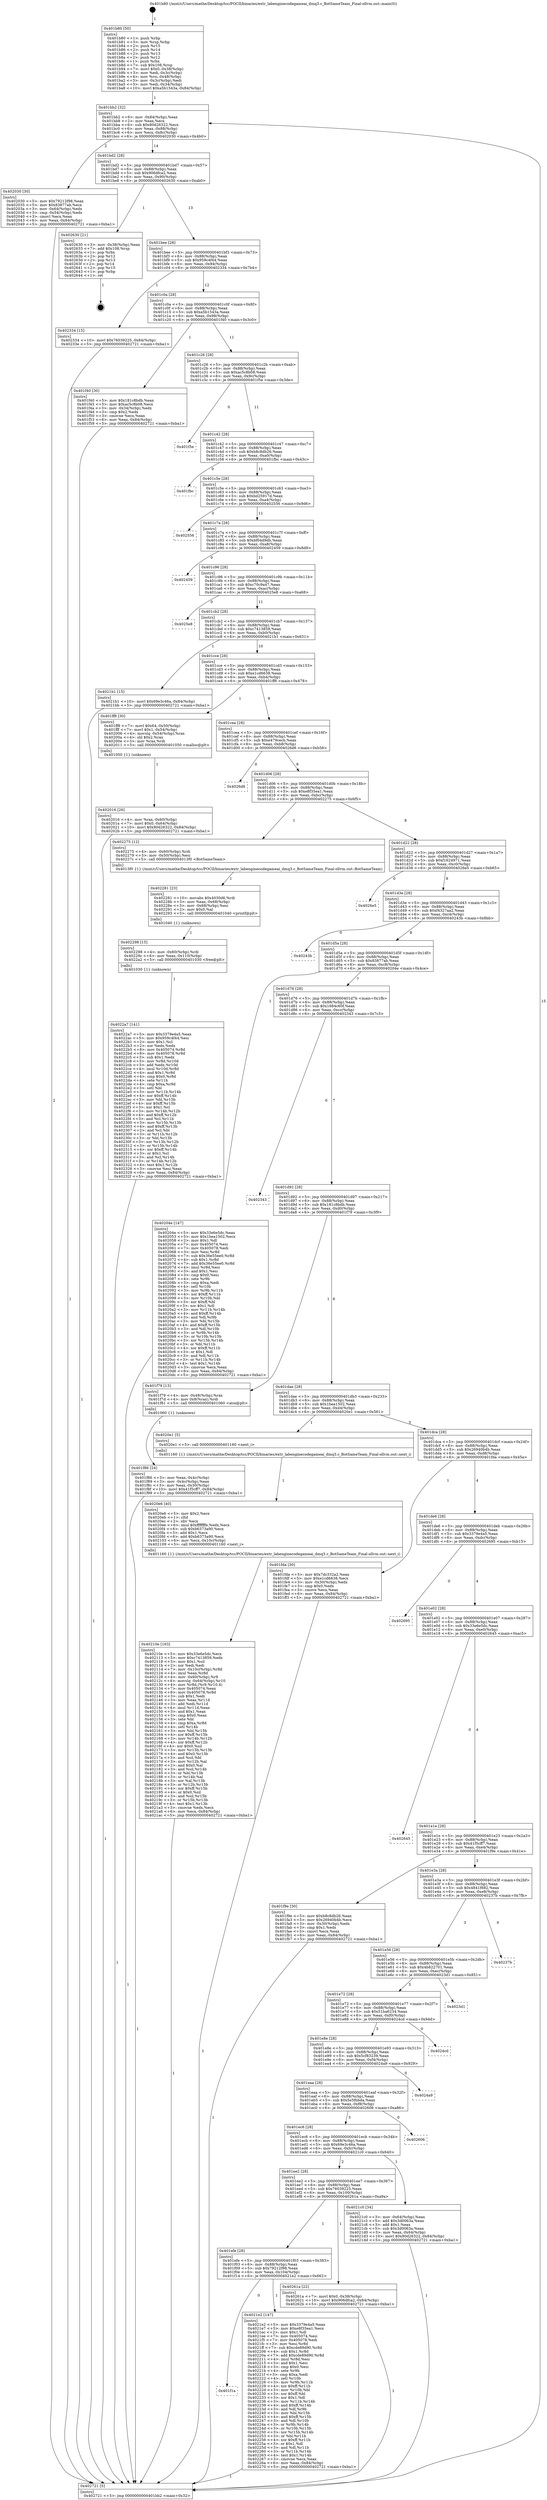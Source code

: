 digraph "0x401b80" {
  label = "0x401b80 (/mnt/c/Users/mathe/Desktop/tcc/POCII/binaries/extr_labenginecodegameai_dmq3.c_BotSameTeam_Final-ollvm.out::main(0))"
  labelloc = "t"
  node[shape=record]

  Entry [label="",width=0.3,height=0.3,shape=circle,fillcolor=black,style=filled]
  "0x401bb2" [label="{
     0x401bb2 [32]\l
     | [instrs]\l
     &nbsp;&nbsp;0x401bb2 \<+6\>: mov -0x84(%rbp),%eax\l
     &nbsp;&nbsp;0x401bb8 \<+2\>: mov %eax,%ecx\l
     &nbsp;&nbsp;0x401bba \<+6\>: sub $0x80d26322,%ecx\l
     &nbsp;&nbsp;0x401bc0 \<+6\>: mov %eax,-0x88(%rbp)\l
     &nbsp;&nbsp;0x401bc6 \<+6\>: mov %ecx,-0x8c(%rbp)\l
     &nbsp;&nbsp;0x401bcc \<+6\>: je 0000000000402030 \<main+0x4b0\>\l
  }"]
  "0x402030" [label="{
     0x402030 [30]\l
     | [instrs]\l
     &nbsp;&nbsp;0x402030 \<+5\>: mov $0x79212f98,%eax\l
     &nbsp;&nbsp;0x402035 \<+5\>: mov $0x83877ab,%ecx\l
     &nbsp;&nbsp;0x40203a \<+3\>: mov -0x64(%rbp),%edx\l
     &nbsp;&nbsp;0x40203d \<+3\>: cmp -0x54(%rbp),%edx\l
     &nbsp;&nbsp;0x402040 \<+3\>: cmovl %ecx,%eax\l
     &nbsp;&nbsp;0x402043 \<+6\>: mov %eax,-0x84(%rbp)\l
     &nbsp;&nbsp;0x402049 \<+5\>: jmp 0000000000402721 \<main+0xba1\>\l
  }"]
  "0x401bd2" [label="{
     0x401bd2 [28]\l
     | [instrs]\l
     &nbsp;&nbsp;0x401bd2 \<+5\>: jmp 0000000000401bd7 \<main+0x57\>\l
     &nbsp;&nbsp;0x401bd7 \<+6\>: mov -0x88(%rbp),%eax\l
     &nbsp;&nbsp;0x401bdd \<+5\>: sub $0x906dfca2,%eax\l
     &nbsp;&nbsp;0x401be2 \<+6\>: mov %eax,-0x90(%rbp)\l
     &nbsp;&nbsp;0x401be8 \<+6\>: je 0000000000402630 \<main+0xab0\>\l
  }"]
  Exit [label="",width=0.3,height=0.3,shape=circle,fillcolor=black,style=filled,peripheries=2]
  "0x402630" [label="{
     0x402630 [21]\l
     | [instrs]\l
     &nbsp;&nbsp;0x402630 \<+3\>: mov -0x38(%rbp),%eax\l
     &nbsp;&nbsp;0x402633 \<+7\>: add $0x108,%rsp\l
     &nbsp;&nbsp;0x40263a \<+1\>: pop %rbx\l
     &nbsp;&nbsp;0x40263b \<+2\>: pop %r12\l
     &nbsp;&nbsp;0x40263d \<+2\>: pop %r13\l
     &nbsp;&nbsp;0x40263f \<+2\>: pop %r14\l
     &nbsp;&nbsp;0x402641 \<+2\>: pop %r15\l
     &nbsp;&nbsp;0x402643 \<+1\>: pop %rbp\l
     &nbsp;&nbsp;0x402644 \<+1\>: ret\l
  }"]
  "0x401bee" [label="{
     0x401bee [28]\l
     | [instrs]\l
     &nbsp;&nbsp;0x401bee \<+5\>: jmp 0000000000401bf3 \<main+0x73\>\l
     &nbsp;&nbsp;0x401bf3 \<+6\>: mov -0x88(%rbp),%eax\l
     &nbsp;&nbsp;0x401bf9 \<+5\>: sub $0x959c4f44,%eax\l
     &nbsp;&nbsp;0x401bfe \<+6\>: mov %eax,-0x94(%rbp)\l
     &nbsp;&nbsp;0x401c04 \<+6\>: je 0000000000402334 \<main+0x7b4\>\l
  }"]
  "0x4022a7" [label="{
     0x4022a7 [141]\l
     | [instrs]\l
     &nbsp;&nbsp;0x4022a7 \<+5\>: mov $0x3379e4a5,%eax\l
     &nbsp;&nbsp;0x4022ac \<+5\>: mov $0x959c4f44,%esi\l
     &nbsp;&nbsp;0x4022b1 \<+2\>: mov $0x1,%cl\l
     &nbsp;&nbsp;0x4022b3 \<+2\>: xor %edx,%edx\l
     &nbsp;&nbsp;0x4022b5 \<+8\>: mov 0x405074,%r8d\l
     &nbsp;&nbsp;0x4022bd \<+8\>: mov 0x405078,%r9d\l
     &nbsp;&nbsp;0x4022c5 \<+3\>: sub $0x1,%edx\l
     &nbsp;&nbsp;0x4022c8 \<+3\>: mov %r8d,%r10d\l
     &nbsp;&nbsp;0x4022cb \<+3\>: add %edx,%r10d\l
     &nbsp;&nbsp;0x4022ce \<+4\>: imul %r10d,%r8d\l
     &nbsp;&nbsp;0x4022d2 \<+4\>: and $0x1,%r8d\l
     &nbsp;&nbsp;0x4022d6 \<+4\>: cmp $0x0,%r8d\l
     &nbsp;&nbsp;0x4022da \<+4\>: sete %r11b\l
     &nbsp;&nbsp;0x4022de \<+4\>: cmp $0xa,%r9d\l
     &nbsp;&nbsp;0x4022e2 \<+3\>: setl %bl\l
     &nbsp;&nbsp;0x4022e5 \<+3\>: mov %r11b,%r14b\l
     &nbsp;&nbsp;0x4022e8 \<+4\>: xor $0xff,%r14b\l
     &nbsp;&nbsp;0x4022ec \<+3\>: mov %bl,%r15b\l
     &nbsp;&nbsp;0x4022ef \<+4\>: xor $0xff,%r15b\l
     &nbsp;&nbsp;0x4022f3 \<+3\>: xor $0x1,%cl\l
     &nbsp;&nbsp;0x4022f6 \<+3\>: mov %r14b,%r12b\l
     &nbsp;&nbsp;0x4022f9 \<+4\>: and $0xff,%r12b\l
     &nbsp;&nbsp;0x4022fd \<+3\>: and %cl,%r11b\l
     &nbsp;&nbsp;0x402300 \<+3\>: mov %r15b,%r13b\l
     &nbsp;&nbsp;0x402303 \<+4\>: and $0xff,%r13b\l
     &nbsp;&nbsp;0x402307 \<+2\>: and %cl,%bl\l
     &nbsp;&nbsp;0x402309 \<+3\>: or %r11b,%r12b\l
     &nbsp;&nbsp;0x40230c \<+3\>: or %bl,%r13b\l
     &nbsp;&nbsp;0x40230f \<+3\>: xor %r13b,%r12b\l
     &nbsp;&nbsp;0x402312 \<+3\>: or %r15b,%r14b\l
     &nbsp;&nbsp;0x402315 \<+4\>: xor $0xff,%r14b\l
     &nbsp;&nbsp;0x402319 \<+3\>: or $0x1,%cl\l
     &nbsp;&nbsp;0x40231c \<+3\>: and %cl,%r14b\l
     &nbsp;&nbsp;0x40231f \<+3\>: or %r14b,%r12b\l
     &nbsp;&nbsp;0x402322 \<+4\>: test $0x1,%r12b\l
     &nbsp;&nbsp;0x402326 \<+3\>: cmovne %esi,%eax\l
     &nbsp;&nbsp;0x402329 \<+6\>: mov %eax,-0x84(%rbp)\l
     &nbsp;&nbsp;0x40232f \<+5\>: jmp 0000000000402721 \<main+0xba1\>\l
  }"]
  "0x402334" [label="{
     0x402334 [15]\l
     | [instrs]\l
     &nbsp;&nbsp;0x402334 \<+10\>: movl $0x76039225,-0x84(%rbp)\l
     &nbsp;&nbsp;0x40233e \<+5\>: jmp 0000000000402721 \<main+0xba1\>\l
  }"]
  "0x401c0a" [label="{
     0x401c0a [28]\l
     | [instrs]\l
     &nbsp;&nbsp;0x401c0a \<+5\>: jmp 0000000000401c0f \<main+0x8f\>\l
     &nbsp;&nbsp;0x401c0f \<+6\>: mov -0x88(%rbp),%eax\l
     &nbsp;&nbsp;0x401c15 \<+5\>: sub $0xa5b1543a,%eax\l
     &nbsp;&nbsp;0x401c1a \<+6\>: mov %eax,-0x98(%rbp)\l
     &nbsp;&nbsp;0x401c20 \<+6\>: je 0000000000401f40 \<main+0x3c0\>\l
  }"]
  "0x402298" [label="{
     0x402298 [15]\l
     | [instrs]\l
     &nbsp;&nbsp;0x402298 \<+4\>: mov -0x60(%rbp),%rdi\l
     &nbsp;&nbsp;0x40229c \<+6\>: mov %eax,-0x110(%rbp)\l
     &nbsp;&nbsp;0x4022a2 \<+5\>: call 0000000000401030 \<free@plt\>\l
     | [calls]\l
     &nbsp;&nbsp;0x401030 \{1\} (unknown)\l
  }"]
  "0x401f40" [label="{
     0x401f40 [30]\l
     | [instrs]\l
     &nbsp;&nbsp;0x401f40 \<+5\>: mov $0x181c8bdb,%eax\l
     &nbsp;&nbsp;0x401f45 \<+5\>: mov $0xac5c8b08,%ecx\l
     &nbsp;&nbsp;0x401f4a \<+3\>: mov -0x34(%rbp),%edx\l
     &nbsp;&nbsp;0x401f4d \<+3\>: cmp $0x2,%edx\l
     &nbsp;&nbsp;0x401f50 \<+3\>: cmovne %ecx,%eax\l
     &nbsp;&nbsp;0x401f53 \<+6\>: mov %eax,-0x84(%rbp)\l
     &nbsp;&nbsp;0x401f59 \<+5\>: jmp 0000000000402721 \<main+0xba1\>\l
  }"]
  "0x401c26" [label="{
     0x401c26 [28]\l
     | [instrs]\l
     &nbsp;&nbsp;0x401c26 \<+5\>: jmp 0000000000401c2b \<main+0xab\>\l
     &nbsp;&nbsp;0x401c2b \<+6\>: mov -0x88(%rbp),%eax\l
     &nbsp;&nbsp;0x401c31 \<+5\>: sub $0xac5c8b08,%eax\l
     &nbsp;&nbsp;0x401c36 \<+6\>: mov %eax,-0x9c(%rbp)\l
     &nbsp;&nbsp;0x401c3c \<+6\>: je 0000000000401f5e \<main+0x3de\>\l
  }"]
  "0x402721" [label="{
     0x402721 [5]\l
     | [instrs]\l
     &nbsp;&nbsp;0x402721 \<+5\>: jmp 0000000000401bb2 \<main+0x32\>\l
  }"]
  "0x401b80" [label="{
     0x401b80 [50]\l
     | [instrs]\l
     &nbsp;&nbsp;0x401b80 \<+1\>: push %rbp\l
     &nbsp;&nbsp;0x401b81 \<+3\>: mov %rsp,%rbp\l
     &nbsp;&nbsp;0x401b84 \<+2\>: push %r15\l
     &nbsp;&nbsp;0x401b86 \<+2\>: push %r14\l
     &nbsp;&nbsp;0x401b88 \<+2\>: push %r13\l
     &nbsp;&nbsp;0x401b8a \<+2\>: push %r12\l
     &nbsp;&nbsp;0x401b8c \<+1\>: push %rbx\l
     &nbsp;&nbsp;0x401b8d \<+7\>: sub $0x108,%rsp\l
     &nbsp;&nbsp;0x401b94 \<+7\>: movl $0x0,-0x38(%rbp)\l
     &nbsp;&nbsp;0x401b9b \<+3\>: mov %edi,-0x3c(%rbp)\l
     &nbsp;&nbsp;0x401b9e \<+4\>: mov %rsi,-0x48(%rbp)\l
     &nbsp;&nbsp;0x401ba2 \<+3\>: mov -0x3c(%rbp),%edi\l
     &nbsp;&nbsp;0x401ba5 \<+3\>: mov %edi,-0x34(%rbp)\l
     &nbsp;&nbsp;0x401ba8 \<+10\>: movl $0xa5b1543a,-0x84(%rbp)\l
  }"]
  "0x402281" [label="{
     0x402281 [23]\l
     | [instrs]\l
     &nbsp;&nbsp;0x402281 \<+10\>: movabs $0x4030d6,%rdi\l
     &nbsp;&nbsp;0x40228b \<+3\>: mov %eax,-0x68(%rbp)\l
     &nbsp;&nbsp;0x40228e \<+3\>: mov -0x68(%rbp),%esi\l
     &nbsp;&nbsp;0x402291 \<+2\>: mov $0x0,%al\l
     &nbsp;&nbsp;0x402293 \<+5\>: call 0000000000401040 \<printf@plt\>\l
     | [calls]\l
     &nbsp;&nbsp;0x401040 \{1\} (unknown)\l
  }"]
  "0x401f5e" [label="{
     0x401f5e\l
  }", style=dashed]
  "0x401c42" [label="{
     0x401c42 [28]\l
     | [instrs]\l
     &nbsp;&nbsp;0x401c42 \<+5\>: jmp 0000000000401c47 \<main+0xc7\>\l
     &nbsp;&nbsp;0x401c47 \<+6\>: mov -0x88(%rbp),%eax\l
     &nbsp;&nbsp;0x401c4d \<+5\>: sub $0xb8c8db26,%eax\l
     &nbsp;&nbsp;0x401c52 \<+6\>: mov %eax,-0xa0(%rbp)\l
     &nbsp;&nbsp;0x401c58 \<+6\>: je 0000000000401fbc \<main+0x43c\>\l
  }"]
  "0x401f1a" [label="{
     0x401f1a\l
  }", style=dashed]
  "0x401fbc" [label="{
     0x401fbc\l
  }", style=dashed]
  "0x401c5e" [label="{
     0x401c5e [28]\l
     | [instrs]\l
     &nbsp;&nbsp;0x401c5e \<+5\>: jmp 0000000000401c63 \<main+0xe3\>\l
     &nbsp;&nbsp;0x401c63 \<+6\>: mov -0x88(%rbp),%eax\l
     &nbsp;&nbsp;0x401c69 \<+5\>: sub $0xbd25917d,%eax\l
     &nbsp;&nbsp;0x401c6e \<+6\>: mov %eax,-0xa4(%rbp)\l
     &nbsp;&nbsp;0x401c74 \<+6\>: je 0000000000402556 \<main+0x9d6\>\l
  }"]
  "0x4021e2" [label="{
     0x4021e2 [147]\l
     | [instrs]\l
     &nbsp;&nbsp;0x4021e2 \<+5\>: mov $0x3379e4a5,%eax\l
     &nbsp;&nbsp;0x4021e7 \<+5\>: mov $0xe8f35ea1,%ecx\l
     &nbsp;&nbsp;0x4021ec \<+2\>: mov $0x1,%dl\l
     &nbsp;&nbsp;0x4021ee \<+7\>: mov 0x405074,%esi\l
     &nbsp;&nbsp;0x4021f5 \<+7\>: mov 0x405078,%edi\l
     &nbsp;&nbsp;0x4021fc \<+3\>: mov %esi,%r8d\l
     &nbsp;&nbsp;0x4021ff \<+7\>: sub $0xcde89d90,%r8d\l
     &nbsp;&nbsp;0x402206 \<+4\>: sub $0x1,%r8d\l
     &nbsp;&nbsp;0x40220a \<+7\>: add $0xcde89d90,%r8d\l
     &nbsp;&nbsp;0x402211 \<+4\>: imul %r8d,%esi\l
     &nbsp;&nbsp;0x402215 \<+3\>: and $0x1,%esi\l
     &nbsp;&nbsp;0x402218 \<+3\>: cmp $0x0,%esi\l
     &nbsp;&nbsp;0x40221b \<+4\>: sete %r9b\l
     &nbsp;&nbsp;0x40221f \<+3\>: cmp $0xa,%edi\l
     &nbsp;&nbsp;0x402222 \<+4\>: setl %r10b\l
     &nbsp;&nbsp;0x402226 \<+3\>: mov %r9b,%r11b\l
     &nbsp;&nbsp;0x402229 \<+4\>: xor $0xff,%r11b\l
     &nbsp;&nbsp;0x40222d \<+3\>: mov %r10b,%bl\l
     &nbsp;&nbsp;0x402230 \<+3\>: xor $0xff,%bl\l
     &nbsp;&nbsp;0x402233 \<+3\>: xor $0x1,%dl\l
     &nbsp;&nbsp;0x402236 \<+3\>: mov %r11b,%r14b\l
     &nbsp;&nbsp;0x402239 \<+4\>: and $0xff,%r14b\l
     &nbsp;&nbsp;0x40223d \<+3\>: and %dl,%r9b\l
     &nbsp;&nbsp;0x402240 \<+3\>: mov %bl,%r15b\l
     &nbsp;&nbsp;0x402243 \<+4\>: and $0xff,%r15b\l
     &nbsp;&nbsp;0x402247 \<+3\>: and %dl,%r10b\l
     &nbsp;&nbsp;0x40224a \<+3\>: or %r9b,%r14b\l
     &nbsp;&nbsp;0x40224d \<+3\>: or %r10b,%r15b\l
     &nbsp;&nbsp;0x402250 \<+3\>: xor %r15b,%r14b\l
     &nbsp;&nbsp;0x402253 \<+3\>: or %bl,%r11b\l
     &nbsp;&nbsp;0x402256 \<+4\>: xor $0xff,%r11b\l
     &nbsp;&nbsp;0x40225a \<+3\>: or $0x1,%dl\l
     &nbsp;&nbsp;0x40225d \<+3\>: and %dl,%r11b\l
     &nbsp;&nbsp;0x402260 \<+3\>: or %r11b,%r14b\l
     &nbsp;&nbsp;0x402263 \<+4\>: test $0x1,%r14b\l
     &nbsp;&nbsp;0x402267 \<+3\>: cmovne %ecx,%eax\l
     &nbsp;&nbsp;0x40226a \<+6\>: mov %eax,-0x84(%rbp)\l
     &nbsp;&nbsp;0x402270 \<+5\>: jmp 0000000000402721 \<main+0xba1\>\l
  }"]
  "0x402556" [label="{
     0x402556\l
  }", style=dashed]
  "0x401c7a" [label="{
     0x401c7a [28]\l
     | [instrs]\l
     &nbsp;&nbsp;0x401c7a \<+5\>: jmp 0000000000401c7f \<main+0xff\>\l
     &nbsp;&nbsp;0x401c7f \<+6\>: mov -0x88(%rbp),%eax\l
     &nbsp;&nbsp;0x401c85 \<+5\>: sub $0xbf04d9db,%eax\l
     &nbsp;&nbsp;0x401c8a \<+6\>: mov %eax,-0xa8(%rbp)\l
     &nbsp;&nbsp;0x401c90 \<+6\>: je 0000000000402459 \<main+0x8d9\>\l
  }"]
  "0x401efe" [label="{
     0x401efe [28]\l
     | [instrs]\l
     &nbsp;&nbsp;0x401efe \<+5\>: jmp 0000000000401f03 \<main+0x383\>\l
     &nbsp;&nbsp;0x401f03 \<+6\>: mov -0x88(%rbp),%eax\l
     &nbsp;&nbsp;0x401f09 \<+5\>: sub $0x79212f98,%eax\l
     &nbsp;&nbsp;0x401f0e \<+6\>: mov %eax,-0x104(%rbp)\l
     &nbsp;&nbsp;0x401f14 \<+6\>: je 00000000004021e2 \<main+0x662\>\l
  }"]
  "0x402459" [label="{
     0x402459\l
  }", style=dashed]
  "0x401c96" [label="{
     0x401c96 [28]\l
     | [instrs]\l
     &nbsp;&nbsp;0x401c96 \<+5\>: jmp 0000000000401c9b \<main+0x11b\>\l
     &nbsp;&nbsp;0x401c9b \<+6\>: mov -0x88(%rbp),%eax\l
     &nbsp;&nbsp;0x401ca1 \<+5\>: sub $0xc70c9a47,%eax\l
     &nbsp;&nbsp;0x401ca6 \<+6\>: mov %eax,-0xac(%rbp)\l
     &nbsp;&nbsp;0x401cac \<+6\>: je 00000000004025e8 \<main+0xa68\>\l
  }"]
  "0x40261a" [label="{
     0x40261a [22]\l
     | [instrs]\l
     &nbsp;&nbsp;0x40261a \<+7\>: movl $0x0,-0x38(%rbp)\l
     &nbsp;&nbsp;0x402621 \<+10\>: movl $0x906dfca2,-0x84(%rbp)\l
     &nbsp;&nbsp;0x40262b \<+5\>: jmp 0000000000402721 \<main+0xba1\>\l
  }"]
  "0x4025e8" [label="{
     0x4025e8\l
  }", style=dashed]
  "0x401cb2" [label="{
     0x401cb2 [28]\l
     | [instrs]\l
     &nbsp;&nbsp;0x401cb2 \<+5\>: jmp 0000000000401cb7 \<main+0x137\>\l
     &nbsp;&nbsp;0x401cb7 \<+6\>: mov -0x88(%rbp),%eax\l
     &nbsp;&nbsp;0x401cbd \<+5\>: sub $0xc7413859,%eax\l
     &nbsp;&nbsp;0x401cc2 \<+6\>: mov %eax,-0xb0(%rbp)\l
     &nbsp;&nbsp;0x401cc8 \<+6\>: je 00000000004021b1 \<main+0x631\>\l
  }"]
  "0x401ee2" [label="{
     0x401ee2 [28]\l
     | [instrs]\l
     &nbsp;&nbsp;0x401ee2 \<+5\>: jmp 0000000000401ee7 \<main+0x367\>\l
     &nbsp;&nbsp;0x401ee7 \<+6\>: mov -0x88(%rbp),%eax\l
     &nbsp;&nbsp;0x401eed \<+5\>: sub $0x76039225,%eax\l
     &nbsp;&nbsp;0x401ef2 \<+6\>: mov %eax,-0x100(%rbp)\l
     &nbsp;&nbsp;0x401ef8 \<+6\>: je 000000000040261a \<main+0xa9a\>\l
  }"]
  "0x4021b1" [label="{
     0x4021b1 [15]\l
     | [instrs]\l
     &nbsp;&nbsp;0x4021b1 \<+10\>: movl $0x69e3c46a,-0x84(%rbp)\l
     &nbsp;&nbsp;0x4021bb \<+5\>: jmp 0000000000402721 \<main+0xba1\>\l
  }"]
  "0x401cce" [label="{
     0x401cce [28]\l
     | [instrs]\l
     &nbsp;&nbsp;0x401cce \<+5\>: jmp 0000000000401cd3 \<main+0x153\>\l
     &nbsp;&nbsp;0x401cd3 \<+6\>: mov -0x88(%rbp),%eax\l
     &nbsp;&nbsp;0x401cd9 \<+5\>: sub $0xe1cd6638,%eax\l
     &nbsp;&nbsp;0x401cde \<+6\>: mov %eax,-0xb4(%rbp)\l
     &nbsp;&nbsp;0x401ce4 \<+6\>: je 0000000000401ff8 \<main+0x478\>\l
  }"]
  "0x4021c0" [label="{
     0x4021c0 [34]\l
     | [instrs]\l
     &nbsp;&nbsp;0x4021c0 \<+3\>: mov -0x64(%rbp),%eax\l
     &nbsp;&nbsp;0x4021c3 \<+5\>: add $0x3d0063a,%eax\l
     &nbsp;&nbsp;0x4021c8 \<+3\>: add $0x1,%eax\l
     &nbsp;&nbsp;0x4021cb \<+5\>: sub $0x3d0063a,%eax\l
     &nbsp;&nbsp;0x4021d0 \<+3\>: mov %eax,-0x64(%rbp)\l
     &nbsp;&nbsp;0x4021d3 \<+10\>: movl $0x80d26322,-0x84(%rbp)\l
     &nbsp;&nbsp;0x4021dd \<+5\>: jmp 0000000000402721 \<main+0xba1\>\l
  }"]
  "0x401ff8" [label="{
     0x401ff8 [30]\l
     | [instrs]\l
     &nbsp;&nbsp;0x401ff8 \<+7\>: movl $0x64,-0x50(%rbp)\l
     &nbsp;&nbsp;0x401fff \<+7\>: movl $0x1,-0x54(%rbp)\l
     &nbsp;&nbsp;0x402006 \<+4\>: movslq -0x54(%rbp),%rax\l
     &nbsp;&nbsp;0x40200a \<+4\>: shl $0x2,%rax\l
     &nbsp;&nbsp;0x40200e \<+3\>: mov %rax,%rdi\l
     &nbsp;&nbsp;0x402011 \<+5\>: call 0000000000401050 \<malloc@plt\>\l
     | [calls]\l
     &nbsp;&nbsp;0x401050 \{1\} (unknown)\l
  }"]
  "0x401cea" [label="{
     0x401cea [28]\l
     | [instrs]\l
     &nbsp;&nbsp;0x401cea \<+5\>: jmp 0000000000401cef \<main+0x16f\>\l
     &nbsp;&nbsp;0x401cef \<+6\>: mov -0x88(%rbp),%eax\l
     &nbsp;&nbsp;0x401cf5 \<+5\>: sub $0xe479cecb,%eax\l
     &nbsp;&nbsp;0x401cfa \<+6\>: mov %eax,-0xb8(%rbp)\l
     &nbsp;&nbsp;0x401d00 \<+6\>: je 00000000004026d6 \<main+0xb56\>\l
  }"]
  "0x401ec6" [label="{
     0x401ec6 [28]\l
     | [instrs]\l
     &nbsp;&nbsp;0x401ec6 \<+5\>: jmp 0000000000401ecb \<main+0x34b\>\l
     &nbsp;&nbsp;0x401ecb \<+6\>: mov -0x88(%rbp),%eax\l
     &nbsp;&nbsp;0x401ed1 \<+5\>: sub $0x69e3c46a,%eax\l
     &nbsp;&nbsp;0x401ed6 \<+6\>: mov %eax,-0xfc(%rbp)\l
     &nbsp;&nbsp;0x401edc \<+6\>: je 00000000004021c0 \<main+0x640\>\l
  }"]
  "0x4026d6" [label="{
     0x4026d6\l
  }", style=dashed]
  "0x401d06" [label="{
     0x401d06 [28]\l
     | [instrs]\l
     &nbsp;&nbsp;0x401d06 \<+5\>: jmp 0000000000401d0b \<main+0x18b\>\l
     &nbsp;&nbsp;0x401d0b \<+6\>: mov -0x88(%rbp),%eax\l
     &nbsp;&nbsp;0x401d11 \<+5\>: sub $0xe8f35ea1,%eax\l
     &nbsp;&nbsp;0x401d16 \<+6\>: mov %eax,-0xbc(%rbp)\l
     &nbsp;&nbsp;0x401d1c \<+6\>: je 0000000000402275 \<main+0x6f5\>\l
  }"]
  "0x402606" [label="{
     0x402606\l
  }", style=dashed]
  "0x402275" [label="{
     0x402275 [12]\l
     | [instrs]\l
     &nbsp;&nbsp;0x402275 \<+4\>: mov -0x60(%rbp),%rdi\l
     &nbsp;&nbsp;0x402279 \<+3\>: mov -0x50(%rbp),%esi\l
     &nbsp;&nbsp;0x40227c \<+5\>: call 00000000004013f0 \<BotSameTeam\>\l
     | [calls]\l
     &nbsp;&nbsp;0x4013f0 \{1\} (/mnt/c/Users/mathe/Desktop/tcc/POCII/binaries/extr_labenginecodegameai_dmq3.c_BotSameTeam_Final-ollvm.out::BotSameTeam)\l
  }"]
  "0x401d22" [label="{
     0x401d22 [28]\l
     | [instrs]\l
     &nbsp;&nbsp;0x401d22 \<+5\>: jmp 0000000000401d27 \<main+0x1a7\>\l
     &nbsp;&nbsp;0x401d27 \<+6\>: mov -0x88(%rbp),%eax\l
     &nbsp;&nbsp;0x401d2d \<+5\>: sub $0xf1624971,%eax\l
     &nbsp;&nbsp;0x401d32 \<+6\>: mov %eax,-0xc0(%rbp)\l
     &nbsp;&nbsp;0x401d38 \<+6\>: je 00000000004026e5 \<main+0xb65\>\l
  }"]
  "0x401eaa" [label="{
     0x401eaa [28]\l
     | [instrs]\l
     &nbsp;&nbsp;0x401eaa \<+5\>: jmp 0000000000401eaf \<main+0x32f\>\l
     &nbsp;&nbsp;0x401eaf \<+6\>: mov -0x88(%rbp),%eax\l
     &nbsp;&nbsp;0x401eb5 \<+5\>: sub $0x5e5fbbda,%eax\l
     &nbsp;&nbsp;0x401eba \<+6\>: mov %eax,-0xf8(%rbp)\l
     &nbsp;&nbsp;0x401ec0 \<+6\>: je 0000000000402606 \<main+0xa86\>\l
  }"]
  "0x4026e5" [label="{
     0x4026e5\l
  }", style=dashed]
  "0x401d3e" [label="{
     0x401d3e [28]\l
     | [instrs]\l
     &nbsp;&nbsp;0x401d3e \<+5\>: jmp 0000000000401d43 \<main+0x1c3\>\l
     &nbsp;&nbsp;0x401d43 \<+6\>: mov -0x88(%rbp),%eax\l
     &nbsp;&nbsp;0x401d49 \<+5\>: sub $0xf4327aa2,%eax\l
     &nbsp;&nbsp;0x401d4e \<+6\>: mov %eax,-0xc4(%rbp)\l
     &nbsp;&nbsp;0x401d54 \<+6\>: je 000000000040243b \<main+0x8bb\>\l
  }"]
  "0x4024a9" [label="{
     0x4024a9\l
  }", style=dashed]
  "0x40243b" [label="{
     0x40243b\l
  }", style=dashed]
  "0x401d5a" [label="{
     0x401d5a [28]\l
     | [instrs]\l
     &nbsp;&nbsp;0x401d5a \<+5\>: jmp 0000000000401d5f \<main+0x1df\>\l
     &nbsp;&nbsp;0x401d5f \<+6\>: mov -0x88(%rbp),%eax\l
     &nbsp;&nbsp;0x401d65 \<+5\>: sub $0x83877ab,%eax\l
     &nbsp;&nbsp;0x401d6a \<+6\>: mov %eax,-0xc8(%rbp)\l
     &nbsp;&nbsp;0x401d70 \<+6\>: je 000000000040204e \<main+0x4ce\>\l
  }"]
  "0x401e8e" [label="{
     0x401e8e [28]\l
     | [instrs]\l
     &nbsp;&nbsp;0x401e8e \<+5\>: jmp 0000000000401e93 \<main+0x313\>\l
     &nbsp;&nbsp;0x401e93 \<+6\>: mov -0x88(%rbp),%eax\l
     &nbsp;&nbsp;0x401e99 \<+5\>: sub $0x5cf83239,%eax\l
     &nbsp;&nbsp;0x401e9e \<+6\>: mov %eax,-0xf4(%rbp)\l
     &nbsp;&nbsp;0x401ea4 \<+6\>: je 00000000004024a9 \<main+0x929\>\l
  }"]
  "0x40204e" [label="{
     0x40204e [147]\l
     | [instrs]\l
     &nbsp;&nbsp;0x40204e \<+5\>: mov $0x33e6e5dc,%eax\l
     &nbsp;&nbsp;0x402053 \<+5\>: mov $0x1bea1502,%ecx\l
     &nbsp;&nbsp;0x402058 \<+2\>: mov $0x1,%dl\l
     &nbsp;&nbsp;0x40205a \<+7\>: mov 0x405074,%esi\l
     &nbsp;&nbsp;0x402061 \<+7\>: mov 0x405078,%edi\l
     &nbsp;&nbsp;0x402068 \<+3\>: mov %esi,%r8d\l
     &nbsp;&nbsp;0x40206b \<+7\>: sub $0x36e55ee0,%r8d\l
     &nbsp;&nbsp;0x402072 \<+4\>: sub $0x1,%r8d\l
     &nbsp;&nbsp;0x402076 \<+7\>: add $0x36e55ee0,%r8d\l
     &nbsp;&nbsp;0x40207d \<+4\>: imul %r8d,%esi\l
     &nbsp;&nbsp;0x402081 \<+3\>: and $0x1,%esi\l
     &nbsp;&nbsp;0x402084 \<+3\>: cmp $0x0,%esi\l
     &nbsp;&nbsp;0x402087 \<+4\>: sete %r9b\l
     &nbsp;&nbsp;0x40208b \<+3\>: cmp $0xa,%edi\l
     &nbsp;&nbsp;0x40208e \<+4\>: setl %r10b\l
     &nbsp;&nbsp;0x402092 \<+3\>: mov %r9b,%r11b\l
     &nbsp;&nbsp;0x402095 \<+4\>: xor $0xff,%r11b\l
     &nbsp;&nbsp;0x402099 \<+3\>: mov %r10b,%bl\l
     &nbsp;&nbsp;0x40209c \<+3\>: xor $0xff,%bl\l
     &nbsp;&nbsp;0x40209f \<+3\>: xor $0x1,%dl\l
     &nbsp;&nbsp;0x4020a2 \<+3\>: mov %r11b,%r14b\l
     &nbsp;&nbsp;0x4020a5 \<+4\>: and $0xff,%r14b\l
     &nbsp;&nbsp;0x4020a9 \<+3\>: and %dl,%r9b\l
     &nbsp;&nbsp;0x4020ac \<+3\>: mov %bl,%r15b\l
     &nbsp;&nbsp;0x4020af \<+4\>: and $0xff,%r15b\l
     &nbsp;&nbsp;0x4020b3 \<+3\>: and %dl,%r10b\l
     &nbsp;&nbsp;0x4020b6 \<+3\>: or %r9b,%r14b\l
     &nbsp;&nbsp;0x4020b9 \<+3\>: or %r10b,%r15b\l
     &nbsp;&nbsp;0x4020bc \<+3\>: xor %r15b,%r14b\l
     &nbsp;&nbsp;0x4020bf \<+3\>: or %bl,%r11b\l
     &nbsp;&nbsp;0x4020c2 \<+4\>: xor $0xff,%r11b\l
     &nbsp;&nbsp;0x4020c6 \<+3\>: or $0x1,%dl\l
     &nbsp;&nbsp;0x4020c9 \<+3\>: and %dl,%r11b\l
     &nbsp;&nbsp;0x4020cc \<+3\>: or %r11b,%r14b\l
     &nbsp;&nbsp;0x4020cf \<+4\>: test $0x1,%r14b\l
     &nbsp;&nbsp;0x4020d3 \<+3\>: cmovne %ecx,%eax\l
     &nbsp;&nbsp;0x4020d6 \<+6\>: mov %eax,-0x84(%rbp)\l
     &nbsp;&nbsp;0x4020dc \<+5\>: jmp 0000000000402721 \<main+0xba1\>\l
  }"]
  "0x401d76" [label="{
     0x401d76 [28]\l
     | [instrs]\l
     &nbsp;&nbsp;0x401d76 \<+5\>: jmp 0000000000401d7b \<main+0x1fb\>\l
     &nbsp;&nbsp;0x401d7b \<+6\>: mov -0x88(%rbp),%eax\l
     &nbsp;&nbsp;0x401d81 \<+5\>: sub $0x1684c60f,%eax\l
     &nbsp;&nbsp;0x401d86 \<+6\>: mov %eax,-0xcc(%rbp)\l
     &nbsp;&nbsp;0x401d8c \<+6\>: je 0000000000402343 \<main+0x7c3\>\l
  }"]
  "0x4024cd" [label="{
     0x4024cd\l
  }", style=dashed]
  "0x402343" [label="{
     0x402343\l
  }", style=dashed]
  "0x401d92" [label="{
     0x401d92 [28]\l
     | [instrs]\l
     &nbsp;&nbsp;0x401d92 \<+5\>: jmp 0000000000401d97 \<main+0x217\>\l
     &nbsp;&nbsp;0x401d97 \<+6\>: mov -0x88(%rbp),%eax\l
     &nbsp;&nbsp;0x401d9d \<+5\>: sub $0x181c8bdb,%eax\l
     &nbsp;&nbsp;0x401da2 \<+6\>: mov %eax,-0xd0(%rbp)\l
     &nbsp;&nbsp;0x401da8 \<+6\>: je 0000000000401f79 \<main+0x3f9\>\l
  }"]
  "0x401e72" [label="{
     0x401e72 [28]\l
     | [instrs]\l
     &nbsp;&nbsp;0x401e72 \<+5\>: jmp 0000000000401e77 \<main+0x2f7\>\l
     &nbsp;&nbsp;0x401e77 \<+6\>: mov -0x88(%rbp),%eax\l
     &nbsp;&nbsp;0x401e7d \<+5\>: sub $0x51ba6234,%eax\l
     &nbsp;&nbsp;0x401e82 \<+6\>: mov %eax,-0xf0(%rbp)\l
     &nbsp;&nbsp;0x401e88 \<+6\>: je 00000000004024cd \<main+0x94d\>\l
  }"]
  "0x401f79" [label="{
     0x401f79 [13]\l
     | [instrs]\l
     &nbsp;&nbsp;0x401f79 \<+4\>: mov -0x48(%rbp),%rax\l
     &nbsp;&nbsp;0x401f7d \<+4\>: mov 0x8(%rax),%rdi\l
     &nbsp;&nbsp;0x401f81 \<+5\>: call 0000000000401060 \<atoi@plt\>\l
     | [calls]\l
     &nbsp;&nbsp;0x401060 \{1\} (unknown)\l
  }"]
  "0x401dae" [label="{
     0x401dae [28]\l
     | [instrs]\l
     &nbsp;&nbsp;0x401dae \<+5\>: jmp 0000000000401db3 \<main+0x233\>\l
     &nbsp;&nbsp;0x401db3 \<+6\>: mov -0x88(%rbp),%eax\l
     &nbsp;&nbsp;0x401db9 \<+5\>: sub $0x1bea1502,%eax\l
     &nbsp;&nbsp;0x401dbe \<+6\>: mov %eax,-0xd4(%rbp)\l
     &nbsp;&nbsp;0x401dc4 \<+6\>: je 00000000004020e1 \<main+0x561\>\l
  }"]
  "0x401f86" [label="{
     0x401f86 [24]\l
     | [instrs]\l
     &nbsp;&nbsp;0x401f86 \<+3\>: mov %eax,-0x4c(%rbp)\l
     &nbsp;&nbsp;0x401f89 \<+3\>: mov -0x4c(%rbp),%eax\l
     &nbsp;&nbsp;0x401f8c \<+3\>: mov %eax,-0x30(%rbp)\l
     &nbsp;&nbsp;0x401f8f \<+10\>: movl $0x41f5cff7,-0x84(%rbp)\l
     &nbsp;&nbsp;0x401f99 \<+5\>: jmp 0000000000402721 \<main+0xba1\>\l
  }"]
  "0x4023d1" [label="{
     0x4023d1\l
  }", style=dashed]
  "0x4020e1" [label="{
     0x4020e1 [5]\l
     | [instrs]\l
     &nbsp;&nbsp;0x4020e1 \<+5\>: call 0000000000401160 \<next_i\>\l
     | [calls]\l
     &nbsp;&nbsp;0x401160 \{1\} (/mnt/c/Users/mathe/Desktop/tcc/POCII/binaries/extr_labenginecodegameai_dmq3.c_BotSameTeam_Final-ollvm.out::next_i)\l
  }"]
  "0x401dca" [label="{
     0x401dca [28]\l
     | [instrs]\l
     &nbsp;&nbsp;0x401dca \<+5\>: jmp 0000000000401dcf \<main+0x24f\>\l
     &nbsp;&nbsp;0x401dcf \<+6\>: mov -0x88(%rbp),%eax\l
     &nbsp;&nbsp;0x401dd5 \<+5\>: sub $0x26940b4b,%eax\l
     &nbsp;&nbsp;0x401dda \<+6\>: mov %eax,-0xd8(%rbp)\l
     &nbsp;&nbsp;0x401de0 \<+6\>: je 0000000000401fda \<main+0x45a\>\l
  }"]
  "0x401e56" [label="{
     0x401e56 [28]\l
     | [instrs]\l
     &nbsp;&nbsp;0x401e56 \<+5\>: jmp 0000000000401e5b \<main+0x2db\>\l
     &nbsp;&nbsp;0x401e5b \<+6\>: mov -0x88(%rbp),%eax\l
     &nbsp;&nbsp;0x401e61 \<+5\>: sub $0x4b822701,%eax\l
     &nbsp;&nbsp;0x401e66 \<+6\>: mov %eax,-0xec(%rbp)\l
     &nbsp;&nbsp;0x401e6c \<+6\>: je 00000000004023d1 \<main+0x851\>\l
  }"]
  "0x401fda" [label="{
     0x401fda [30]\l
     | [instrs]\l
     &nbsp;&nbsp;0x401fda \<+5\>: mov $0x7dc332a2,%eax\l
     &nbsp;&nbsp;0x401fdf \<+5\>: mov $0xe1cd6638,%ecx\l
     &nbsp;&nbsp;0x401fe4 \<+3\>: mov -0x30(%rbp),%edx\l
     &nbsp;&nbsp;0x401fe7 \<+3\>: cmp $0x0,%edx\l
     &nbsp;&nbsp;0x401fea \<+3\>: cmove %ecx,%eax\l
     &nbsp;&nbsp;0x401fed \<+6\>: mov %eax,-0x84(%rbp)\l
     &nbsp;&nbsp;0x401ff3 \<+5\>: jmp 0000000000402721 \<main+0xba1\>\l
  }"]
  "0x401de6" [label="{
     0x401de6 [28]\l
     | [instrs]\l
     &nbsp;&nbsp;0x401de6 \<+5\>: jmp 0000000000401deb \<main+0x26b\>\l
     &nbsp;&nbsp;0x401deb \<+6\>: mov -0x88(%rbp),%eax\l
     &nbsp;&nbsp;0x401df1 \<+5\>: sub $0x3379e4a5,%eax\l
     &nbsp;&nbsp;0x401df6 \<+6\>: mov %eax,-0xdc(%rbp)\l
     &nbsp;&nbsp;0x401dfc \<+6\>: je 0000000000402695 \<main+0xb15\>\l
  }"]
  "0x40237b" [label="{
     0x40237b\l
  }", style=dashed]
  "0x402695" [label="{
     0x402695\l
  }", style=dashed]
  "0x401e02" [label="{
     0x401e02 [28]\l
     | [instrs]\l
     &nbsp;&nbsp;0x401e02 \<+5\>: jmp 0000000000401e07 \<main+0x287\>\l
     &nbsp;&nbsp;0x401e07 \<+6\>: mov -0x88(%rbp),%eax\l
     &nbsp;&nbsp;0x401e0d \<+5\>: sub $0x33e6e5dc,%eax\l
     &nbsp;&nbsp;0x401e12 \<+6\>: mov %eax,-0xe0(%rbp)\l
     &nbsp;&nbsp;0x401e18 \<+6\>: je 0000000000402645 \<main+0xac5\>\l
  }"]
  "0x40210e" [label="{
     0x40210e [163]\l
     | [instrs]\l
     &nbsp;&nbsp;0x40210e \<+5\>: mov $0x33e6e5dc,%ecx\l
     &nbsp;&nbsp;0x402113 \<+5\>: mov $0xc7413859,%edx\l
     &nbsp;&nbsp;0x402118 \<+3\>: mov $0x1,%sil\l
     &nbsp;&nbsp;0x40211b \<+2\>: xor %edi,%edi\l
     &nbsp;&nbsp;0x40211d \<+7\>: mov -0x10c(%rbp),%r8d\l
     &nbsp;&nbsp;0x402124 \<+4\>: imul %eax,%r8d\l
     &nbsp;&nbsp;0x402128 \<+4\>: mov -0x60(%rbp),%r9\l
     &nbsp;&nbsp;0x40212c \<+4\>: movslq -0x64(%rbp),%r10\l
     &nbsp;&nbsp;0x402130 \<+4\>: mov %r8d,(%r9,%r10,4)\l
     &nbsp;&nbsp;0x402134 \<+7\>: mov 0x405074,%eax\l
     &nbsp;&nbsp;0x40213b \<+8\>: mov 0x405078,%r8d\l
     &nbsp;&nbsp;0x402143 \<+3\>: sub $0x1,%edi\l
     &nbsp;&nbsp;0x402146 \<+3\>: mov %eax,%r11d\l
     &nbsp;&nbsp;0x402149 \<+3\>: add %edi,%r11d\l
     &nbsp;&nbsp;0x40214c \<+4\>: imul %r11d,%eax\l
     &nbsp;&nbsp;0x402150 \<+3\>: and $0x1,%eax\l
     &nbsp;&nbsp;0x402153 \<+3\>: cmp $0x0,%eax\l
     &nbsp;&nbsp;0x402156 \<+3\>: sete %bl\l
     &nbsp;&nbsp;0x402159 \<+4\>: cmp $0xa,%r8d\l
     &nbsp;&nbsp;0x40215d \<+4\>: setl %r14b\l
     &nbsp;&nbsp;0x402161 \<+3\>: mov %bl,%r15b\l
     &nbsp;&nbsp;0x402164 \<+4\>: xor $0xff,%r15b\l
     &nbsp;&nbsp;0x402168 \<+3\>: mov %r14b,%r12b\l
     &nbsp;&nbsp;0x40216b \<+4\>: xor $0xff,%r12b\l
     &nbsp;&nbsp;0x40216f \<+4\>: xor $0x0,%sil\l
     &nbsp;&nbsp;0x402173 \<+3\>: mov %r15b,%r13b\l
     &nbsp;&nbsp;0x402176 \<+4\>: and $0x0,%r13b\l
     &nbsp;&nbsp;0x40217a \<+3\>: and %sil,%bl\l
     &nbsp;&nbsp;0x40217d \<+3\>: mov %r12b,%al\l
     &nbsp;&nbsp;0x402180 \<+2\>: and $0x0,%al\l
     &nbsp;&nbsp;0x402182 \<+3\>: and %sil,%r14b\l
     &nbsp;&nbsp;0x402185 \<+3\>: or %bl,%r13b\l
     &nbsp;&nbsp;0x402188 \<+3\>: or %r14b,%al\l
     &nbsp;&nbsp;0x40218b \<+3\>: xor %al,%r13b\l
     &nbsp;&nbsp;0x40218e \<+3\>: or %r12b,%r15b\l
     &nbsp;&nbsp;0x402191 \<+4\>: xor $0xff,%r15b\l
     &nbsp;&nbsp;0x402195 \<+4\>: or $0x0,%sil\l
     &nbsp;&nbsp;0x402199 \<+3\>: and %sil,%r15b\l
     &nbsp;&nbsp;0x40219c \<+3\>: or %r15b,%r13b\l
     &nbsp;&nbsp;0x40219f \<+4\>: test $0x1,%r13b\l
     &nbsp;&nbsp;0x4021a3 \<+3\>: cmovne %edx,%ecx\l
     &nbsp;&nbsp;0x4021a6 \<+6\>: mov %ecx,-0x84(%rbp)\l
     &nbsp;&nbsp;0x4021ac \<+5\>: jmp 0000000000402721 \<main+0xba1\>\l
  }"]
  "0x402645" [label="{
     0x402645\l
  }", style=dashed]
  "0x401e1e" [label="{
     0x401e1e [28]\l
     | [instrs]\l
     &nbsp;&nbsp;0x401e1e \<+5\>: jmp 0000000000401e23 \<main+0x2a3\>\l
     &nbsp;&nbsp;0x401e23 \<+6\>: mov -0x88(%rbp),%eax\l
     &nbsp;&nbsp;0x401e29 \<+5\>: sub $0x41f5cff7,%eax\l
     &nbsp;&nbsp;0x401e2e \<+6\>: mov %eax,-0xe4(%rbp)\l
     &nbsp;&nbsp;0x401e34 \<+6\>: je 0000000000401f9e \<main+0x41e\>\l
  }"]
  "0x4020e6" [label="{
     0x4020e6 [40]\l
     | [instrs]\l
     &nbsp;&nbsp;0x4020e6 \<+5\>: mov $0x2,%ecx\l
     &nbsp;&nbsp;0x4020eb \<+1\>: cltd\l
     &nbsp;&nbsp;0x4020ec \<+2\>: idiv %ecx\l
     &nbsp;&nbsp;0x4020ee \<+6\>: imul $0xfffffffe,%edx,%ecx\l
     &nbsp;&nbsp;0x4020f4 \<+6\>: sub $0xb6373a90,%ecx\l
     &nbsp;&nbsp;0x4020fa \<+3\>: add $0x1,%ecx\l
     &nbsp;&nbsp;0x4020fd \<+6\>: add $0xb6373a90,%ecx\l
     &nbsp;&nbsp;0x402103 \<+6\>: mov %ecx,-0x10c(%rbp)\l
     &nbsp;&nbsp;0x402109 \<+5\>: call 0000000000401160 \<next_i\>\l
     | [calls]\l
     &nbsp;&nbsp;0x401160 \{1\} (/mnt/c/Users/mathe/Desktop/tcc/POCII/binaries/extr_labenginecodegameai_dmq3.c_BotSameTeam_Final-ollvm.out::next_i)\l
  }"]
  "0x401f9e" [label="{
     0x401f9e [30]\l
     | [instrs]\l
     &nbsp;&nbsp;0x401f9e \<+5\>: mov $0xb8c8db26,%eax\l
     &nbsp;&nbsp;0x401fa3 \<+5\>: mov $0x26940b4b,%ecx\l
     &nbsp;&nbsp;0x401fa8 \<+3\>: mov -0x30(%rbp),%edx\l
     &nbsp;&nbsp;0x401fab \<+3\>: cmp $0x1,%edx\l
     &nbsp;&nbsp;0x401fae \<+3\>: cmovl %ecx,%eax\l
     &nbsp;&nbsp;0x401fb1 \<+6\>: mov %eax,-0x84(%rbp)\l
     &nbsp;&nbsp;0x401fb7 \<+5\>: jmp 0000000000402721 \<main+0xba1\>\l
  }"]
  "0x401e3a" [label="{
     0x401e3a [28]\l
     | [instrs]\l
     &nbsp;&nbsp;0x401e3a \<+5\>: jmp 0000000000401e3f \<main+0x2bf\>\l
     &nbsp;&nbsp;0x401e3f \<+6\>: mov -0x88(%rbp),%eax\l
     &nbsp;&nbsp;0x401e45 \<+5\>: sub $0x4841f682,%eax\l
     &nbsp;&nbsp;0x401e4a \<+6\>: mov %eax,-0xe8(%rbp)\l
     &nbsp;&nbsp;0x401e50 \<+6\>: je 000000000040237b \<main+0x7fb\>\l
  }"]
  "0x402016" [label="{
     0x402016 [26]\l
     | [instrs]\l
     &nbsp;&nbsp;0x402016 \<+4\>: mov %rax,-0x60(%rbp)\l
     &nbsp;&nbsp;0x40201a \<+7\>: movl $0x0,-0x64(%rbp)\l
     &nbsp;&nbsp;0x402021 \<+10\>: movl $0x80d26322,-0x84(%rbp)\l
     &nbsp;&nbsp;0x40202b \<+5\>: jmp 0000000000402721 \<main+0xba1\>\l
  }"]
  Entry -> "0x401b80" [label=" 1"]
  "0x401bb2" -> "0x402030" [label=" 2"]
  "0x401bb2" -> "0x401bd2" [label=" 14"]
  "0x402630" -> Exit [label=" 1"]
  "0x401bd2" -> "0x402630" [label=" 1"]
  "0x401bd2" -> "0x401bee" [label=" 13"]
  "0x40261a" -> "0x402721" [label=" 1"]
  "0x401bee" -> "0x402334" [label=" 1"]
  "0x401bee" -> "0x401c0a" [label=" 12"]
  "0x402334" -> "0x402721" [label=" 1"]
  "0x401c0a" -> "0x401f40" [label=" 1"]
  "0x401c0a" -> "0x401c26" [label=" 11"]
  "0x401f40" -> "0x402721" [label=" 1"]
  "0x401b80" -> "0x401bb2" [label=" 1"]
  "0x402721" -> "0x401bb2" [label=" 15"]
  "0x4022a7" -> "0x402721" [label=" 1"]
  "0x401c26" -> "0x401f5e" [label=" 0"]
  "0x401c26" -> "0x401c42" [label=" 11"]
  "0x402298" -> "0x4022a7" [label=" 1"]
  "0x401c42" -> "0x401fbc" [label=" 0"]
  "0x401c42" -> "0x401c5e" [label=" 11"]
  "0x402281" -> "0x402298" [label=" 1"]
  "0x401c5e" -> "0x402556" [label=" 0"]
  "0x401c5e" -> "0x401c7a" [label=" 11"]
  "0x402275" -> "0x402281" [label=" 1"]
  "0x401c7a" -> "0x402459" [label=" 0"]
  "0x401c7a" -> "0x401c96" [label=" 11"]
  "0x401efe" -> "0x401f1a" [label=" 0"]
  "0x401c96" -> "0x4025e8" [label=" 0"]
  "0x401c96" -> "0x401cb2" [label=" 11"]
  "0x401efe" -> "0x4021e2" [label=" 1"]
  "0x401cb2" -> "0x4021b1" [label=" 1"]
  "0x401cb2" -> "0x401cce" [label=" 10"]
  "0x401ee2" -> "0x401efe" [label=" 1"]
  "0x401cce" -> "0x401ff8" [label=" 1"]
  "0x401cce" -> "0x401cea" [label=" 9"]
  "0x401ee2" -> "0x40261a" [label=" 1"]
  "0x401cea" -> "0x4026d6" [label=" 0"]
  "0x401cea" -> "0x401d06" [label=" 9"]
  "0x4021c0" -> "0x402721" [label=" 1"]
  "0x401d06" -> "0x402275" [label=" 1"]
  "0x401d06" -> "0x401d22" [label=" 8"]
  "0x401ec6" -> "0x401ee2" [label=" 2"]
  "0x401d22" -> "0x4026e5" [label=" 0"]
  "0x401d22" -> "0x401d3e" [label=" 8"]
  "0x4021e2" -> "0x402721" [label=" 1"]
  "0x401d3e" -> "0x40243b" [label=" 0"]
  "0x401d3e" -> "0x401d5a" [label=" 8"]
  "0x401eaa" -> "0x401ec6" [label=" 3"]
  "0x401d5a" -> "0x40204e" [label=" 1"]
  "0x401d5a" -> "0x401d76" [label=" 7"]
  "0x401ec6" -> "0x4021c0" [label=" 1"]
  "0x401d76" -> "0x402343" [label=" 0"]
  "0x401d76" -> "0x401d92" [label=" 7"]
  "0x401e8e" -> "0x401eaa" [label=" 3"]
  "0x401d92" -> "0x401f79" [label=" 1"]
  "0x401d92" -> "0x401dae" [label=" 6"]
  "0x401f79" -> "0x401f86" [label=" 1"]
  "0x401f86" -> "0x402721" [label=" 1"]
  "0x401eaa" -> "0x402606" [label=" 0"]
  "0x401dae" -> "0x4020e1" [label=" 1"]
  "0x401dae" -> "0x401dca" [label=" 5"]
  "0x401e72" -> "0x401e8e" [label=" 3"]
  "0x401dca" -> "0x401fda" [label=" 1"]
  "0x401dca" -> "0x401de6" [label=" 4"]
  "0x401e8e" -> "0x4024a9" [label=" 0"]
  "0x401de6" -> "0x402695" [label=" 0"]
  "0x401de6" -> "0x401e02" [label=" 4"]
  "0x401e56" -> "0x401e72" [label=" 3"]
  "0x401e02" -> "0x402645" [label=" 0"]
  "0x401e02" -> "0x401e1e" [label=" 4"]
  "0x401e72" -> "0x4024cd" [label=" 0"]
  "0x401e1e" -> "0x401f9e" [label=" 1"]
  "0x401e1e" -> "0x401e3a" [label=" 3"]
  "0x401f9e" -> "0x402721" [label=" 1"]
  "0x401fda" -> "0x402721" [label=" 1"]
  "0x401ff8" -> "0x402016" [label=" 1"]
  "0x402016" -> "0x402721" [label=" 1"]
  "0x402030" -> "0x402721" [label=" 2"]
  "0x40204e" -> "0x402721" [label=" 1"]
  "0x4020e1" -> "0x4020e6" [label=" 1"]
  "0x4020e6" -> "0x40210e" [label=" 1"]
  "0x40210e" -> "0x402721" [label=" 1"]
  "0x4021b1" -> "0x402721" [label=" 1"]
  "0x401e56" -> "0x4023d1" [label=" 0"]
  "0x401e3a" -> "0x40237b" [label=" 0"]
  "0x401e3a" -> "0x401e56" [label=" 3"]
}
